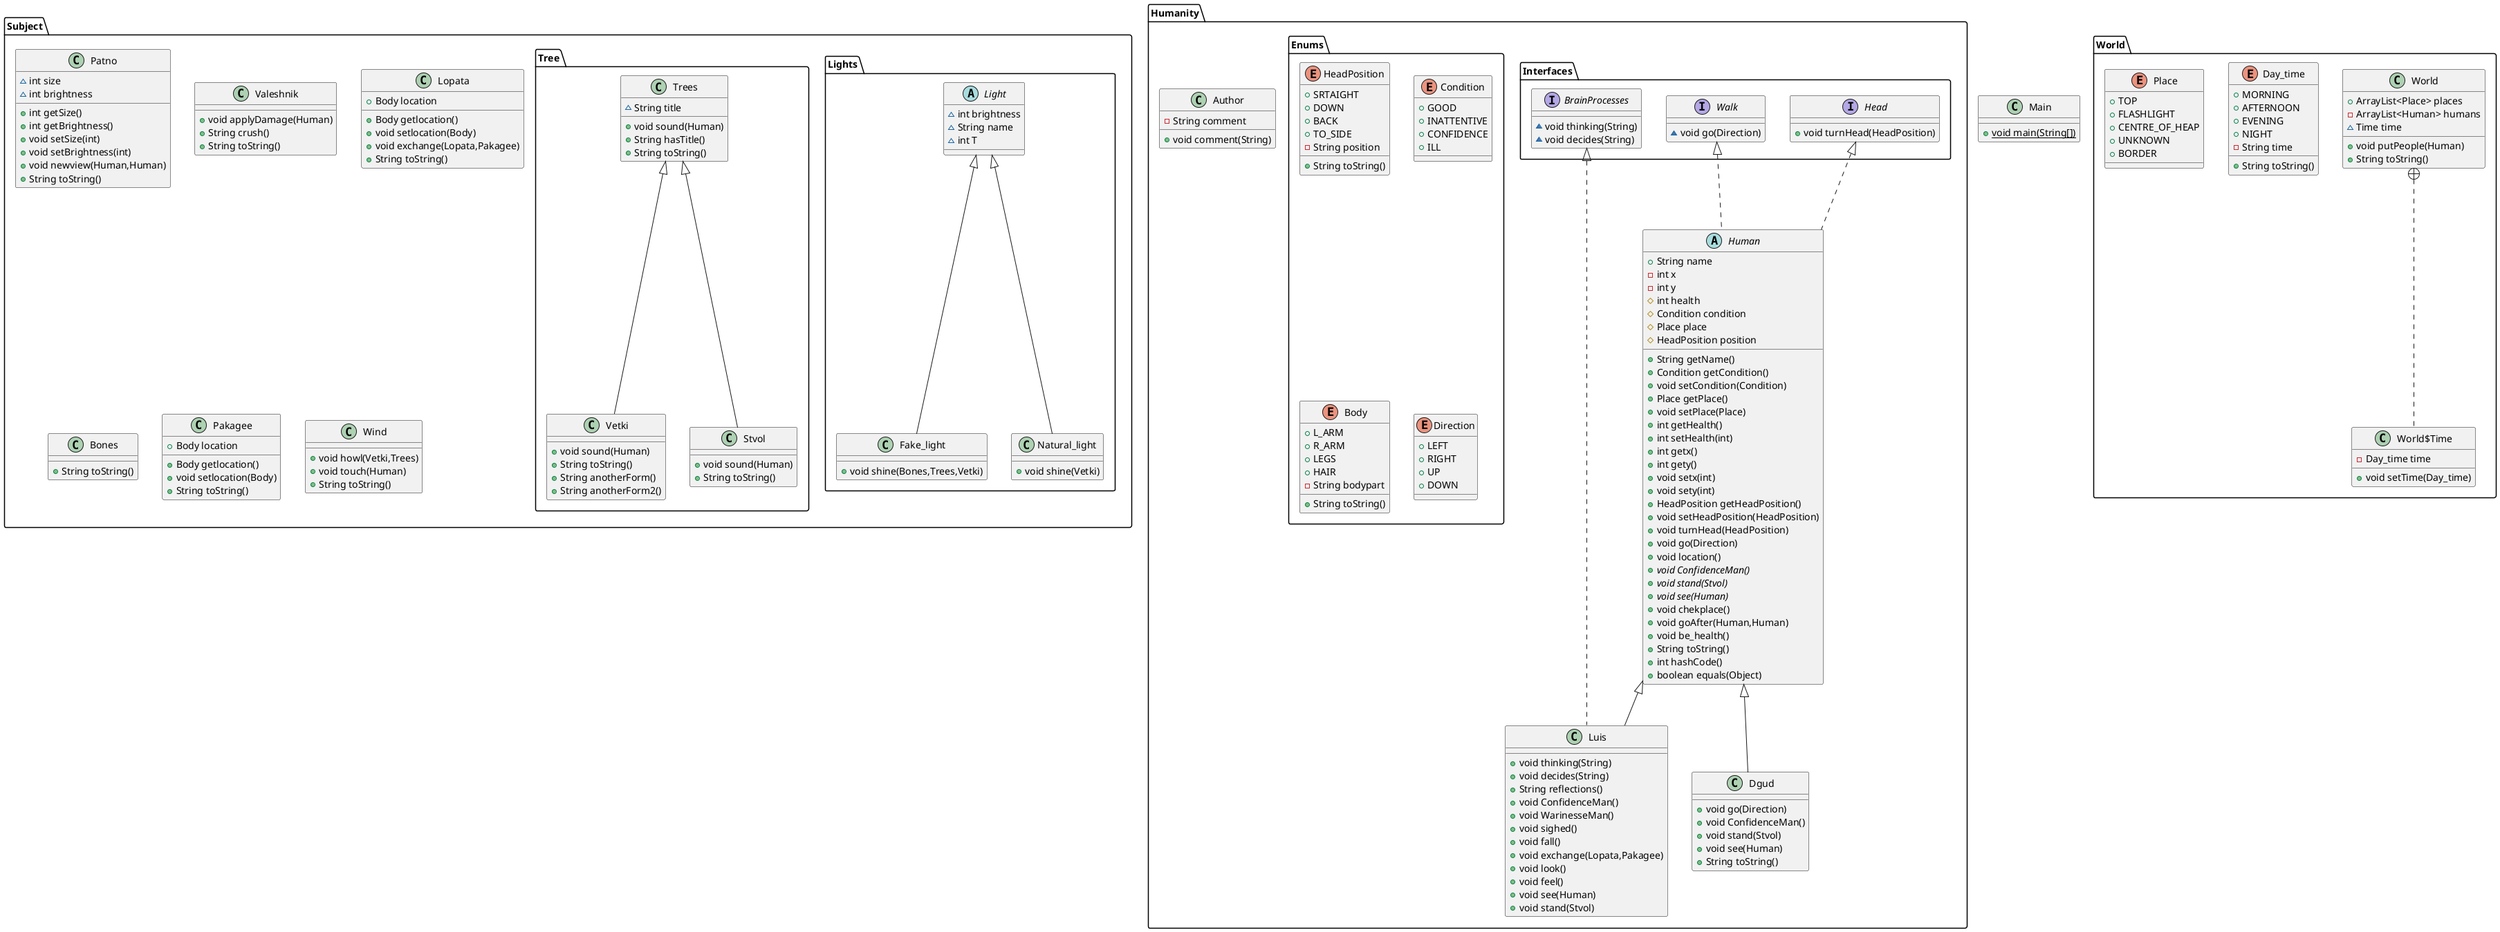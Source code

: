 @startuml
class World.World {
+ ArrayList<Place> places
- ArrayList<Human> humans
~ Time time
+ void putPeople(Human)
+ String toString()
}
class World.World$Time {
- Day_time time
+ void setTime(Day_time)
}
enum World.Day_time {
+  MORNING
+  AFTERNOON
+  EVENING
+  NIGHT
- String time
+ String toString()
}
abstract class Subject.Lights.Light {
~ int brightness
~ String name
~ int T
}
interface Humanity.Interfaces.Walk {
~ void go(Direction)
}
class Subject.Patno {
~ int size
~ int brightness
+ int getSize()
+ int getBrightness()
+ void setSize(int)
+ void setBrightness(int)
+ void newview(Human,Human)
+ String toString()
}
enum Humanity.Enums.HeadPosition {
+  SRTAIGHT
+  DOWN
+  BACK
+  TO_SIDE
- String position
+ String toString()
}
class Subject.Tree.Vetki {
+ void sound(Human)
+ String toString()
+ String anotherForm()
+ String anotherForm2()
}
class Main {
+ {static} void main(String[])
}
class Subject.Lights.Fake_light {
+ void shine(Bones,Trees,Vetki)
}
class Subject.Valeshnik {
+ void applyDamage(Human)
+ String crush()
+ String toString()
}
enum World.Place {
+  TOP
+  FLASHLIGHT
+  CENTRE_OF_HEAP
+  UNKNOWN
+  BORDER
}
class Humanity.Luis {
+ void thinking(String)
+ void decides(String)
+ String reflections()
+ void ConfidenceMan()
+ void WarinesseMan()
+ void sighed()
+ void fall()
+ void exchange(Lopata,Pakagee)
+ void look()
+ void feel()
+ void see(Human)
+ void stand(Stvol)
}
class Humanity.Dgud {
+ void go(Direction)
+ void ConfidenceMan()
+ void stand(Stvol)
+ void see(Human)
+ String toString()
}
class Subject.Tree.Trees {
~ String title
+ void sound(Human)
+ String hasTitle()
+ String toString()
}
enum Humanity.Enums.Condition {
+  GOOD
+  INATTENTIVE
+  CONFIDENCE
+  ILL
}
interface Humanity.Interfaces.BrainProcesses {
~ void thinking(String)
~ void decides(String)
}
class Subject.Lopata {
+ Body location
+ Body getlocation()
+ void setlocation(Body)
+ void exchange(Lopata,Pakagee)
+ String toString()
}
class Subject.Bones {
+ String toString()
}
class Subject.Pakagee {
+ Body location
+ Body getlocation()
+ void setlocation(Body)
+ String toString()
}
enum Humanity.Enums.Body {
+  L_ARM
+  R_ARM
+  LEGS
+  HAIR
- String bodypart
+ String toString()
}
interface Humanity.Interfaces.Head {
+ void turnHead(HeadPosition)
}
class Subject.Wind {
+ void howl(Vetki,Trees)
+ void touch(Human)
+ String toString()
}
class Humanity.Author {
- String comment
+ void comment(String)
}
abstract class Humanity.Human {
+ String name
- int x
- int y
# int health
# Condition condition
# Place place
# HeadPosition position
+ String getName()
+ Condition getCondition()
+ void setCondition(Condition)
+ Place getPlace()
+ void setPlace(Place)
+ int getHealth()
+ int setHealth(int)
+ int getx()
+ int gety()
+ void setx(int)
+ void sety(int)
+ HeadPosition getHeadPosition()
+ void setHeadPosition(HeadPosition)
+ void turnHead(HeadPosition)
+ void go(Direction)
+ void location()
+ {abstract}void ConfidenceMan()
+ {abstract}void stand(Stvol)
+ {abstract}void see(Human)
+ void chekplace()
+ void goAfter(Human,Human)
+ void be_health()
+ String toString()
+ int hashCode()
+ boolean equals(Object)
}
enum Humanity.Enums.Direction {
+  LEFT
+  RIGHT
+  UP
+  DOWN
}
class Subject.Tree.Stvol {
+ void sound(Human)
+ String toString()
}
class Subject.Lights.Natural_light {
+ void shine(Vetki)
}


World.World +.. World.World$Time
Subject.Tree.Trees <|-- Subject.Tree.Vetki
Subject.Lights.Light <|-- Subject.Lights.Fake_light
Humanity.Interfaces.BrainProcesses <|.. Humanity.Luis
Humanity.Human <|-- Humanity.Luis
Humanity.Human <|-- Humanity.Dgud
Humanity.Interfaces.Head <|.. Humanity.Human
Humanity.Interfaces.Walk <|.. Humanity.Human
Subject.Tree.Trees <|-- Subject.Tree.Stvol
Subject.Lights.Light <|-- Subject.Lights.Natural_light
@enduml